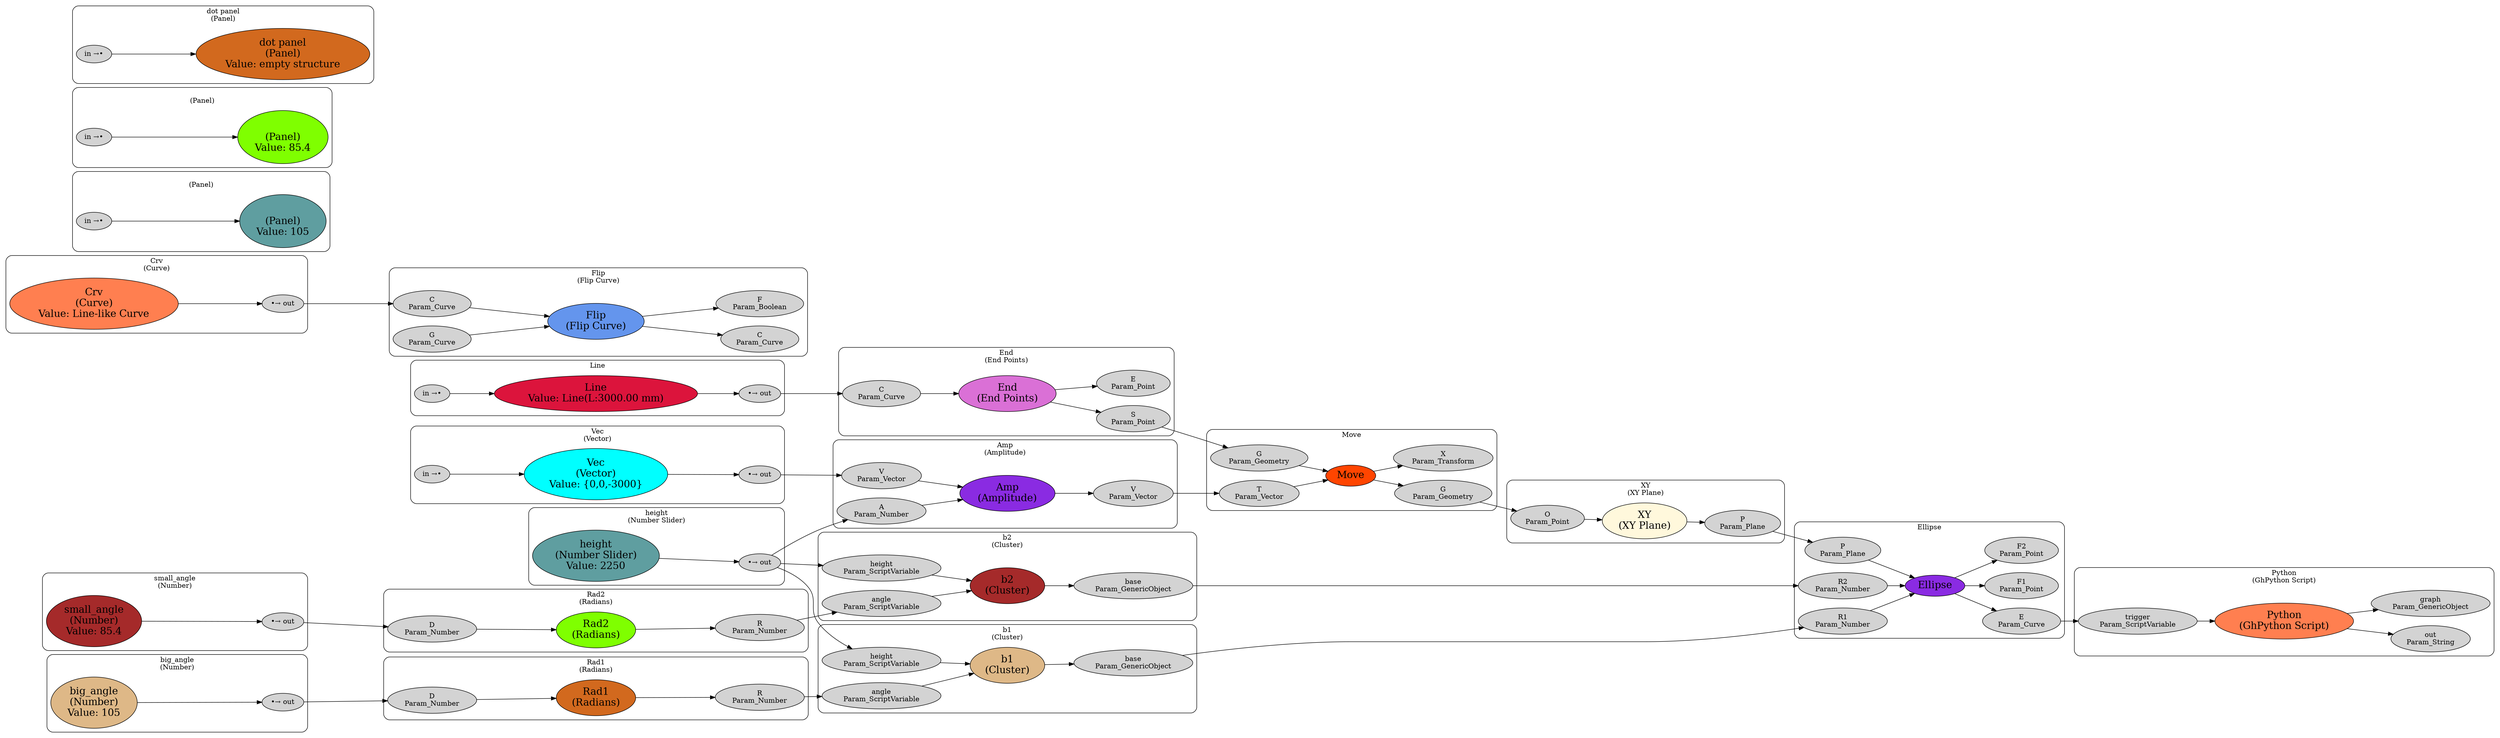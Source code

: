 digraph G {
    rankdir = LR;
    # Subgraphs
    
#0
subgraph "cluster_subgraph_5ad19c48-1e9f-4067-8bc7-fa66cd4a694e" {
    node [style=filled];
    nodesep="0.05";
    style="rounded";
    label = "Ellipse";
    # Nodes
    "Ellipse_5ad19c48-1e9f-4067-8bc7-fa66cd4a694e" [label="Ellipse", fillcolor="blueviolet", fontsize=20];
    "P_in_14604b89-1acc-4ddd-bde3-132487b5fdfe" [label="P\nParam_Plane"];
    "R1_in_9a6edb67-5232-4f02-817f-72a19c5c4284" [label="R1\nParam_Number"];
    "R2_in_cfdf18f2-1f81-4d69-805f-d7104398d78c" [label="R2\nParam_Number"];
    "E_out_3bcd31ea-fcd9-4825-a60a-34789117b05d" [label="E\nParam_Curve"];
    "F1_out_5b3da805-b977-4b71-bfe8-f9163ff95d5d" [label="F1\nParam_Point"];
    "F2_out_f71bddcb-892f-4fc5-b1f1-cf1ea5583023" [label="F2\nParam_Point"];
    
    # Edges
    "P_in_14604b89-1acc-4ddd-bde3-132487b5fdfe" -> "Ellipse_5ad19c48-1e9f-4067-8bc7-fa66cd4a694e" ;
    "R1_in_9a6edb67-5232-4f02-817f-72a19c5c4284" -> "Ellipse_5ad19c48-1e9f-4067-8bc7-fa66cd4a694e" ;
    "R2_in_cfdf18f2-1f81-4d69-805f-d7104398d78c" -> "Ellipse_5ad19c48-1e9f-4067-8bc7-fa66cd4a694e" ;
    "Ellipse_5ad19c48-1e9f-4067-8bc7-fa66cd4a694e" -> "E_out_3bcd31ea-fcd9-4825-a60a-34789117b05d" ;
    "Ellipse_5ad19c48-1e9f-4067-8bc7-fa66cd4a694e" -> "F1_out_5b3da805-b977-4b71-bfe8-f9163ff95d5d" ;
    "Ellipse_5ad19c48-1e9f-4067-8bc7-fa66cd4a694e" -> "F2_out_f71bddcb-892f-4fc5-b1f1-cf1ea5583023" ;
    
}

#1
subgraph "cluster_subgraph_d9728bb0-9967-449f-b352-182acd5a7aef" {
    node [style=filled];
    nodesep="0.05";
    style="rounded";
    label = "small_angle\n(Number)";
    # Nodes
    "small_angle_d9728bb0-9967-449f-b352-182acd5a7aef" [label="small_angle\n(Number)\nValue: 85.4", fillcolor="brown", fontsize=20];
    "small_angle_out_d9728bb0-9967-449f-b352-182acd5a7aef" [label="•→ out"];
    
    # Edges
    "small_angle_d9728bb0-9967-449f-b352-182acd5a7aef" -> "small_angle_out_d9728bb0-9967-449f-b352-182acd5a7aef" ;
    
}

#2
subgraph "cluster_subgraph_14465b62-ae35-49a8-bba2-e50b935551b5" {
    node [style=filled];
    nodesep="0.05";
    style="rounded";
    label = "big_angle\n(Number)";
    # Nodes
    "big_angle_14465b62-ae35-49a8-bba2-e50b935551b5" [label="big_angle\n(Number)\nValue: 105", fillcolor="burlywood", fontsize=20];
    "big_angle_out_14465b62-ae35-49a8-bba2-e50b935551b5" [label="•→ out"];
    
    # Edges
    "big_angle_14465b62-ae35-49a8-bba2-e50b935551b5" -> "big_angle_out_14465b62-ae35-49a8-bba2-e50b935551b5" ;
    
}

#3
subgraph "cluster_subgraph_87d28aaa-18a9-41a5-86b7-4c1685edb815" {
    node [style=filled];
    nodesep="0.05";
    style="rounded";
    label = "height\n(Number Slider)";
    # Nodes
    "height_87d28aaa-18a9-41a5-86b7-4c1685edb815" [label="height\n(Number Slider)\nValue: 2250", fillcolor="cadetblue", fontsize=20];
    "height_out_87d28aaa-18a9-41a5-86b7-4c1685edb815" [label="•→ out"];
    
    # Edges
    "height_87d28aaa-18a9-41a5-86b7-4c1685edb815" -> "height_out_87d28aaa-18a9-41a5-86b7-4c1685edb815" ;
    
}

#4
subgraph "cluster_subgraph_59cb3897-f400-43f3-9461-0701f2ceb61b" {
    node [style=filled];
    nodesep="0.05";
    style="rounded";
    label = "Rad2\n(Radians)";
    # Nodes
    "Rad2_59cb3897-f400-43f3-9461-0701f2ceb61b" [label="Rad2\n(Radians)", fillcolor="chartreuse", fontsize=20];
    "D_in_cec57bff-6764-4e74-a961-db162d033ea3" [label="D\nParam_Number"];
    "R_out_e32a4c50-c3a5-4c52-945c-93b07ffa77f8" [label="R\nParam_Number"];
    
    # Edges
    "D_in_cec57bff-6764-4e74-a961-db162d033ea3" -> "Rad2_59cb3897-f400-43f3-9461-0701f2ceb61b" ;
    "Rad2_59cb3897-f400-43f3-9461-0701f2ceb61b" -> "R_out_e32a4c50-c3a5-4c52-945c-93b07ffa77f8" ;
    
}

#5
subgraph "cluster_subgraph_2a326121-470f-4022-9477-ef4b47e3853d" {
    node [style=filled];
    nodesep="0.05";
    style="rounded";
    label = "Rad1\n(Radians)";
    # Nodes
    "Rad1_2a326121-470f-4022-9477-ef4b47e3853d" [label="Rad1\n(Radians)", fillcolor="chocolate", fontsize=20];
    "D_in_d499d6c4-1932-46e4-a22e-573fab3bc7a2" [label="D\nParam_Number"];
    "R_out_8defefb9-cd6a-40a1-803d-d061e82e37de" [label="R\nParam_Number"];
    
    # Edges
    "D_in_d499d6c4-1932-46e4-a22e-573fab3bc7a2" -> "Rad1_2a326121-470f-4022-9477-ef4b47e3853d" ;
    "Rad1_2a326121-470f-4022-9477-ef4b47e3853d" -> "R_out_8defefb9-cd6a-40a1-803d-d061e82e37de" ;
    
}

#6
subgraph "cluster_subgraph_a4599816-cbc1-40cb-af2f-95c15603b142" {
    node [style=filled];
    nodesep="0.05";
    style="rounded";
    label = "Crv\n(Curve)";
    # Nodes
    "Crv_a4599816-cbc1-40cb-af2f-95c15603b142" [label="Crv\n(Curve)\nValue: Line-like Curve", fillcolor="coral", fontsize=20];
    "Crv_out_a4599816-cbc1-40cb-af2f-95c15603b142" [label="•→ out"];
    
    # Edges
    "Crv_a4599816-cbc1-40cb-af2f-95c15603b142" -> "Crv_out_a4599816-cbc1-40cb-af2f-95c15603b142" ;
    
}

#7
subgraph "cluster_subgraph_41047c00-e8c0-42f0-99aa-d3177a8bd895" {
    node [style=filled];
    nodesep="0.05";
    style="rounded";
    label = "Flip\n(Flip Curve)";
    # Nodes
    "Flip_41047c00-e8c0-42f0-99aa-d3177a8bd895" [label="Flip\n(Flip Curve)", fillcolor="cornflowerblue", fontsize=20];
    "C_in_203c4544-9158-4df0-8773-2a0f2bd3bf50" [label="C\nParam_Curve"];
    "G_in_fbc28e35-e554-4857-a3e8-e20b6ed76cba" [label="G\nParam_Curve"];
    "C_out_e2092871-5e4f-4313-bf85-ee54846ac0ee" [label="C\nParam_Curve"];
    "F_out_53fe296c-d97f-4e6d-b390-8bfd3bb3c6f4" [label="F\nParam_Boolean"];
    
    # Edges
    "C_in_203c4544-9158-4df0-8773-2a0f2bd3bf50" -> "Flip_41047c00-e8c0-42f0-99aa-d3177a8bd895" ;
    "G_in_fbc28e35-e554-4857-a3e8-e20b6ed76cba" -> "Flip_41047c00-e8c0-42f0-99aa-d3177a8bd895" ;
    "Flip_41047c00-e8c0-42f0-99aa-d3177a8bd895" -> "C_out_e2092871-5e4f-4313-bf85-ee54846ac0ee" ;
    "Flip_41047c00-e8c0-42f0-99aa-d3177a8bd895" -> "F_out_53fe296c-d97f-4e6d-b390-8bfd3bb3c6f4" ;
    
}

#8
subgraph "cluster_subgraph_cdffa07a-a8b6-4077-978a-eda881b24570" {
    node [style=filled];
    nodesep="0.05";
    style="rounded";
    label = "XY\n(XY Plane)";
    # Nodes
    "XY_cdffa07a-a8b6-4077-978a-eda881b24570" [label="XY\n(XY Plane)", fillcolor="cornsilk", fontsize=20];
    "O_in_a04be74e-9644-49e2-8fa4-2b6e7bfa1fe0" [label="O\nParam_Point"];
    "P_out_051a5905-db7d-4527-bf6a-71f8011ccbfb" [label="P\nParam_Plane"];
    
    # Edges
    "O_in_a04be74e-9644-49e2-8fa4-2b6e7bfa1fe0" -> "XY_cdffa07a-a8b6-4077-978a-eda881b24570" ;
    "XY_cdffa07a-a8b6-4077-978a-eda881b24570" -> "P_out_051a5905-db7d-4527-bf6a-71f8011ccbfb" ;
    
}

#9
subgraph "cluster_subgraph_6c767123-f309-40da-af83-09b32ece5832" {
    node [style=filled];
    nodesep="0.05";
    style="rounded";
    label = "Line";
    # Nodes
    "Line_6c767123-f309-40da-af83-09b32ece5832" [label="Line\nValue: Line(L:3000.00 mm)", fillcolor="crimson", fontsize=20];
    "Line_in_e2092871-5e4f-4313-bf85-ee54846ac0ee" [label="in →•"];
    "Line_out_6c767123-f309-40da-af83-09b32ece5832" [label="•→ out"];
    
    # Edges
    "Line_in_e2092871-5e4f-4313-bf85-ee54846ac0ee" -> "Line_6c767123-f309-40da-af83-09b32ece5832" ;
    "Line_6c767123-f309-40da-af83-09b32ece5832" -> "Line_out_6c767123-f309-40da-af83-09b32ece5832" ;
    
}

#10
subgraph "cluster_subgraph_be341bd1-f76a-45e9-a82c-b36bca905729" {
    node [style=filled];
    nodesep="0.05";
    style="rounded";
    label = "Vec\n(Vector)";
    # Nodes
    "Vec_be341bd1-f76a-45e9-a82c-b36bca905729" [label="Vec\n(Vector)\nValue: {0,0,-3000}", fillcolor="cyan", fontsize=20];
    "Vec_in_6c767123-f309-40da-af83-09b32ece5832" [label="in →•"];
    "Vec_out_be341bd1-f76a-45e9-a82c-b36bca905729" [label="•→ out"];
    
    # Edges
    "Vec_in_6c767123-f309-40da-af83-09b32ece5832" -> "Vec_be341bd1-f76a-45e9-a82c-b36bca905729" ;
    "Vec_be341bd1-f76a-45e9-a82c-b36bca905729" -> "Vec_out_be341bd1-f76a-45e9-a82c-b36bca905729" ;
    
}

#11
subgraph "cluster_subgraph_d8a179fc-7fab-4814-b4b9-20be26bfe82c" {
    node [style=filled];
    nodesep="0.05";
    style="rounded";
    label = "Move";
    # Nodes
    "Move_d8a179fc-7fab-4814-b4b9-20be26bfe82c" [label="Move", fillcolor="orangered", fontsize=20];
    "G_in_e9ac483a-b072-430c-9ab2-6176092b2b5e" [label="G\nParam_Geometry"];
    "T_in_aec4e145-4a90-4969-9f1d-9a4b07eb534b" [label="T\nParam_Vector"];
    "G_out_ceecc85e-47eb-4e3e-9b72-01d24c08389e" [label="G\nParam_Geometry"];
    "X_out_1b11692b-a2e3-4608-9737-5f1ab1f13af5" [label="X\nParam_Transform"];
    
    # Edges
    "G_in_e9ac483a-b072-430c-9ab2-6176092b2b5e" -> "Move_d8a179fc-7fab-4814-b4b9-20be26bfe82c" ;
    "T_in_aec4e145-4a90-4969-9f1d-9a4b07eb534b" -> "Move_d8a179fc-7fab-4814-b4b9-20be26bfe82c" ;
    "Move_d8a179fc-7fab-4814-b4b9-20be26bfe82c" -> "G_out_ceecc85e-47eb-4e3e-9b72-01d24c08389e" ;
    "Move_d8a179fc-7fab-4814-b4b9-20be26bfe82c" -> "X_out_1b11692b-a2e3-4608-9737-5f1ab1f13af5" ;
    
}

#12
subgraph "cluster_subgraph_71ee981e-b545-4cb0-907c-8955b015922f" {
    node [style=filled];
    nodesep="0.05";
    style="rounded";
    label = "End\n(End Points)";
    # Nodes
    "End_71ee981e-b545-4cb0-907c-8955b015922f" [label="End\n(End Points)", fillcolor="orchid", fontsize=20];
    "C_in_b722fce8-ba85-4bce-968f-6814e52f095b" [label="C\nParam_Curve"];
    "S_out_aa3fd1fd-070c-4722-b535-3d86999bba5c" [label="S\nParam_Point"];
    "E_out_ee19d450-04e0-423b-a2db-600bfc55c577" [label="E\nParam_Point"];
    
    # Edges
    "C_in_b722fce8-ba85-4bce-968f-6814e52f095b" -> "End_71ee981e-b545-4cb0-907c-8955b015922f" ;
    "End_71ee981e-b545-4cb0-907c-8955b015922f" -> "S_out_aa3fd1fd-070c-4722-b535-3d86999bba5c" ;
    "End_71ee981e-b545-4cb0-907c-8955b015922f" -> "E_out_ee19d450-04e0-423b-a2db-600bfc55c577" ;
    
}

#13
subgraph "cluster_subgraph_296e8b38-2af3-4633-aa6e-20cd8f0bcac8" {
    node [style=filled];
    nodesep="0.05";
    style="rounded";
    label = "Amp\n(Amplitude)";
    # Nodes
    "Amp_296e8b38-2af3-4633-aa6e-20cd8f0bcac8" [label="Amp\n(Amplitude)", fillcolor="blueviolet", fontsize=20];
    "V_in_8f44156f-3e61-4fd8-8fb5-92d404bb3398" [label="V\nParam_Vector"];
    "A_in_8cc4c648-6b50-440b-a69d-06b04e9a4a89" [label="A\nParam_Number"];
    "V_out_795c7acf-6f85-4382-90d1-d6a678cc3003" [label="V\nParam_Vector"];
    
    # Edges
    "V_in_8f44156f-3e61-4fd8-8fb5-92d404bb3398" -> "Amp_296e8b38-2af3-4633-aa6e-20cd8f0bcac8" ;
    "A_in_8cc4c648-6b50-440b-a69d-06b04e9a4a89" -> "Amp_296e8b38-2af3-4633-aa6e-20cd8f0bcac8" ;
    "Amp_296e8b38-2af3-4633-aa6e-20cd8f0bcac8" -> "V_out_795c7acf-6f85-4382-90d1-d6a678cc3003" ;
    
}

#14
subgraph "cluster_subgraph_10f0c688-9b64-4a5b-97aa-419aa174c25c" {
    node [style=filled];
    nodesep="0.05";
    style="rounded";
    label = "b2\n(Cluster)";
    # Nodes
    "b2_10f0c688-9b64-4a5b-97aa-419aa174c25c" [label="b2\n(Cluster)", fillcolor="brown", fontsize=20];
    "height_in_bf6d16cc-8fc4-4e7f-83e7-a2299a619f95" [label="height\nParam_ScriptVariable"];
    "angle_in_f56f9b56-c31d-41c4-92f4-443aa9f0d1f1" [label="angle\nParam_ScriptVariable"];
    "base_out_456f3f62-e4af-496e-acc2-5c099a9e905e" [label="base\nParam_GenericObject"];
    
    # Edges
    "height_in_bf6d16cc-8fc4-4e7f-83e7-a2299a619f95" -> "b2_10f0c688-9b64-4a5b-97aa-419aa174c25c" ;
    "angle_in_f56f9b56-c31d-41c4-92f4-443aa9f0d1f1" -> "b2_10f0c688-9b64-4a5b-97aa-419aa174c25c" ;
    "b2_10f0c688-9b64-4a5b-97aa-419aa174c25c" -> "base_out_456f3f62-e4af-496e-acc2-5c099a9e905e" ;
    
}

#15
subgraph "cluster_subgraph_a6456689-42ae-4206-a7a4-5324d1a4934a" {
    node [style=filled];
    nodesep="0.05";
    style="rounded";
    label = "b1\n(Cluster)";
    # Nodes
    "b1_a6456689-42ae-4206-a7a4-5324d1a4934a" [label="b1\n(Cluster)", fillcolor="burlywood", fontsize=20];
    "height_in_ce12d76a-1a80-4e70-820e-8fc1a3287fd7" [label="height\nParam_ScriptVariable"];
    "angle_in_faefa20b-47cb-47ef-a098-7bde9623171e" [label="angle\nParam_ScriptVariable"];
    "base_out_1b6a957c-4f27-4a22-a8dc-2a8d2414a7f4" [label="base\nParam_GenericObject"];
    
    # Edges
    "height_in_ce12d76a-1a80-4e70-820e-8fc1a3287fd7" -> "b1_a6456689-42ae-4206-a7a4-5324d1a4934a" ;
    "angle_in_faefa20b-47cb-47ef-a098-7bde9623171e" -> "b1_a6456689-42ae-4206-a7a4-5324d1a4934a" ;
    "b1_a6456689-42ae-4206-a7a4-5324d1a4934a" -> "base_out_1b6a957c-4f27-4a22-a8dc-2a8d2414a7f4" ;
    
}

#16
subgraph "cluster_subgraph_2f48438c-75c3-443c-a1c8-95eccd8670fc" {
    node [style=filled];
    nodesep="0.05";
    style="rounded";
    label = "\n(Panel)";
    # Nodes
    "_2f48438c-75c3-443c-a1c8-95eccd8670fc" [label="\n(Panel)\nValue: 105", fillcolor="cadetblue", fontsize=20];
    "_in_14465b62-ae35-49a8-bba2-e50b935551b5" [label="in →•"];
    
    # Edges
    "_in_14465b62-ae35-49a8-bba2-e50b935551b5" -> "_2f48438c-75c3-443c-a1c8-95eccd8670fc" ;
    
}

#17
subgraph "cluster_subgraph_db3162a4-9892-487b-b2fa-a2d005e3726b" {
    node [style=filled];
    nodesep="0.05";
    style="rounded";
    label = "\n(Panel)";
    # Nodes
    "_db3162a4-9892-487b-b2fa-a2d005e3726b" [label="\n(Panel)\nValue: 85.4", fillcolor="chartreuse", fontsize=20];
    "_in_d9728bb0-9967-449f-b352-182acd5a7aef" [label="in →•"];
    
    # Edges
    "_in_d9728bb0-9967-449f-b352-182acd5a7aef" -> "_db3162a4-9892-487b-b2fa-a2d005e3726b" ;
    
}

#18
subgraph "cluster_subgraph_51209a31-00e0-4b05-b172-4c0230265a66" {
    node [style=filled];
    nodesep="0.05";
    style="rounded";
    label = "dot panel\n(Panel)";
    # Nodes
    "dot panel_51209a31-00e0-4b05-b172-4c0230265a66" [label="dot panel\n(Panel)\nValue: empty structure", fillcolor="chocolate", fontsize=20];
    "dot panel_in_540a6557-5c01-4694-94b4-69cfba6ae670" [label="in →•"];
    
    # Edges
    "dot panel_in_540a6557-5c01-4694-94b4-69cfba6ae670" -> "dot panel_51209a31-00e0-4b05-b172-4c0230265a66" ;
    
}

#19
subgraph "cluster_subgraph_6ff0ff7e-a539-4919-acff-d2ed22901e68" {
    node [style=filled];
    nodesep="0.05";
    style="rounded";
    label = "Python\n(GhPython Script)";
    # Nodes
    "Python_6ff0ff7e-a539-4919-acff-d2ed22901e68" [label="Python\n(GhPython Script)", fillcolor="coral", fontsize=20];
    "trigger_in_e133d724-991a-4449-bd31-a7a71fdea039" [label="trigger\nParam_ScriptVariable"];
    "out_out_94372795-e005-40cd-9c8c-fd132a976766" [label="out\nParam_String"];
    "graph_out_540a6557-5c01-4694-94b4-69cfba6ae670" [label="graph\nParam_GenericObject"];
    
    # Edges
    "trigger_in_e133d724-991a-4449-bd31-a7a71fdea039" -> "Python_6ff0ff7e-a539-4919-acff-d2ed22901e68" ;
    "Python_6ff0ff7e-a539-4919-acff-d2ed22901e68" -> "out_out_94372795-e005-40cd-9c8c-fd132a976766" ;
    "Python_6ff0ff7e-a539-4919-acff-d2ed22901e68" -> "graph_out_540a6557-5c01-4694-94b4-69cfba6ae670" ;
    
}

    # Generated Connections
    # Connections for Ellipse
"P_out_051a5905-db7d-4527-bf6a-71f8011ccbfb" -> "P_in_14604b89-1acc-4ddd-bde3-132487b5fdfe" ;
    "base_out_1b6a957c-4f27-4a22-a8dc-2a8d2414a7f4" -> "R1_in_9a6edb67-5232-4f02-817f-72a19c5c4284" ;
    "base_out_456f3f62-e4af-496e-acc2-5c099a9e905e" -> "R2_in_cfdf18f2-1f81-4d69-805f-d7104398d78c" ;
    # Connections for Rad2
"small_angle_out_d9728bb0-9967-449f-b352-182acd5a7aef" -> "D_in_cec57bff-6764-4e74-a961-db162d033ea3" ;
    # Connections for Rad1
"big_angle_out_14465b62-ae35-49a8-bba2-e50b935551b5" -> "D_in_d499d6c4-1932-46e4-a22e-573fab3bc7a2" ;
    # Connections for Flip
"Crv_out_a4599816-cbc1-40cb-af2f-95c15603b142" -> "C_in_203c4544-9158-4df0-8773-2a0f2bd3bf50" ;
    # Connections for XY
"G_out_ceecc85e-47eb-4e3e-9b72-01d24c08389e" -> "O_in_a04be74e-9644-49e2-8fa4-2b6e7bfa1fe0" ;
    # Connections for Move
"S_out_aa3fd1fd-070c-4722-b535-3d86999bba5c" -> "G_in_e9ac483a-b072-430c-9ab2-6176092b2b5e" ;
    "V_out_795c7acf-6f85-4382-90d1-d6a678cc3003" -> "T_in_aec4e145-4a90-4969-9f1d-9a4b07eb534b" ;
    # Connections for End
"Line_out_6c767123-f309-40da-af83-09b32ece5832" -> "C_in_b722fce8-ba85-4bce-968f-6814e52f095b" ;
    # Connections for Amp
"Vec_out_be341bd1-f76a-45e9-a82c-b36bca905729" -> "V_in_8f44156f-3e61-4fd8-8fb5-92d404bb3398" ;
    "height_out_87d28aaa-18a9-41a5-86b7-4c1685edb815" -> "A_in_8cc4c648-6b50-440b-a69d-06b04e9a4a89" ;
    # Connections for b2
"height_out_87d28aaa-18a9-41a5-86b7-4c1685edb815" -> "height_in_bf6d16cc-8fc4-4e7f-83e7-a2299a619f95" ;
    "R_out_e32a4c50-c3a5-4c52-945c-93b07ffa77f8" -> "angle_in_f56f9b56-c31d-41c4-92f4-443aa9f0d1f1" ;
    # Connections for b1
"height_out_87d28aaa-18a9-41a5-86b7-4c1685edb815" -> "height_in_ce12d76a-1a80-4e70-820e-8fc1a3287fd7" ;
    "R_out_8defefb9-cd6a-40a1-803d-d061e82e37de" -> "angle_in_faefa20b-47cb-47ef-a098-7bde9623171e" ;
    # Connections for Python
"E_out_3bcd31ea-fcd9-4825-a60a-34789117b05d" -> "trigger_in_e133d724-991a-4449-bd31-a7a71fdea039" ;
    
    # Manually Connected Connections
    # These are the connections that I've manually created that actually connect the graph the way it ought to be connected.
    # These should be automatically generated, but I can't work out why they're not yet.
    #
}